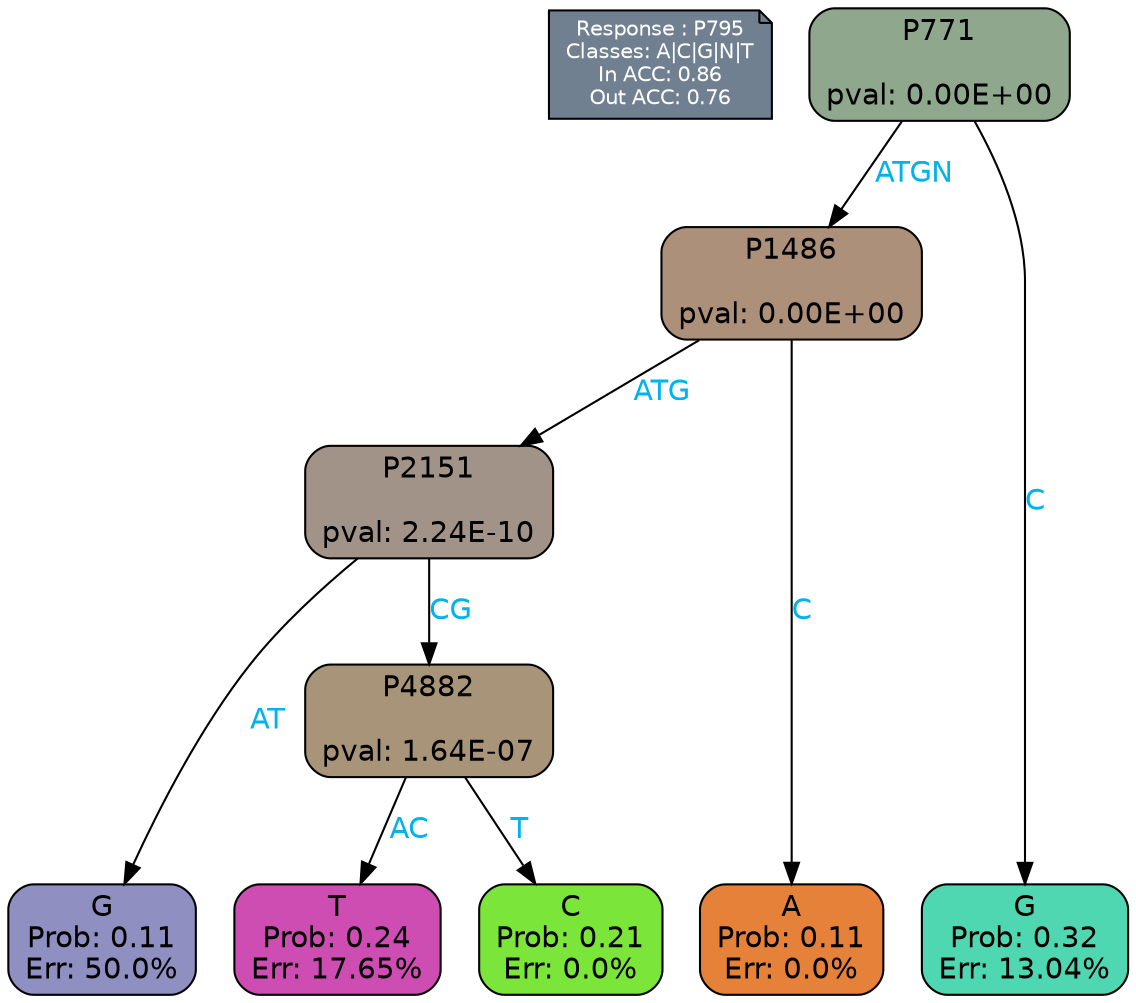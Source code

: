 digraph Tree {
node [shape=box, style="filled, rounded", color="black", fontname=helvetica] ;
graph [ranksep=equally, splines=polylines, bgcolor=transparent, dpi=600] ;
edge [fontname=helvetica] ;
LEGEND [label="Response : P795
Classes: A|C|G|N|T
In ACC: 0.86
Out ACC: 0.76
",shape=note,align=left,style=filled,fillcolor="slategray",fontcolor="white",fontsize=10];1 [label="P771

pval: 0.00E+00", fillcolor="#8fa78c"] ;
2 [label="P1486

pval: 0.00E+00", fillcolor="#ad907a"] ;
3 [label="P2151

pval: 2.24E-10", fillcolor="#a29388"] ;
4 [label="G
Prob: 0.11
Err: 50.0%", fillcolor="#8f8fc2"] ;
5 [label="P4882

pval: 1.64E-07", fillcolor="#a79479"] ;
6 [label="T
Prob: 0.24
Err: 17.65%", fillcolor="#ce4db2"] ;
7 [label="C
Prob: 0.21
Err: 0.0%", fillcolor="#7be539"] ;
8 [label="A
Prob: 0.11
Err: 0.0%", fillcolor="#e58139"] ;
9 [label="G
Prob: 0.32
Err: 13.04%", fillcolor="#4fd7b2"] ;
1 -> 9 [label="C",fontcolor=deepskyblue2] ;
1 -> 2 [label="ATGN",fontcolor=deepskyblue2] ;
2 -> 8 [label="C",fontcolor=deepskyblue2] ;
2 -> 3 [label="ATG",fontcolor=deepskyblue2] ;
3 -> 4 [label="AT",fontcolor=deepskyblue2] ;
3 -> 5 [label="CG",fontcolor=deepskyblue2] ;
5 -> 6 [label="AC",fontcolor=deepskyblue2] ;
5 -> 7 [label="T",fontcolor=deepskyblue2] ;
{rank = same; 4;6;7;8;9;}{rank = same; LEGEND;1;}}